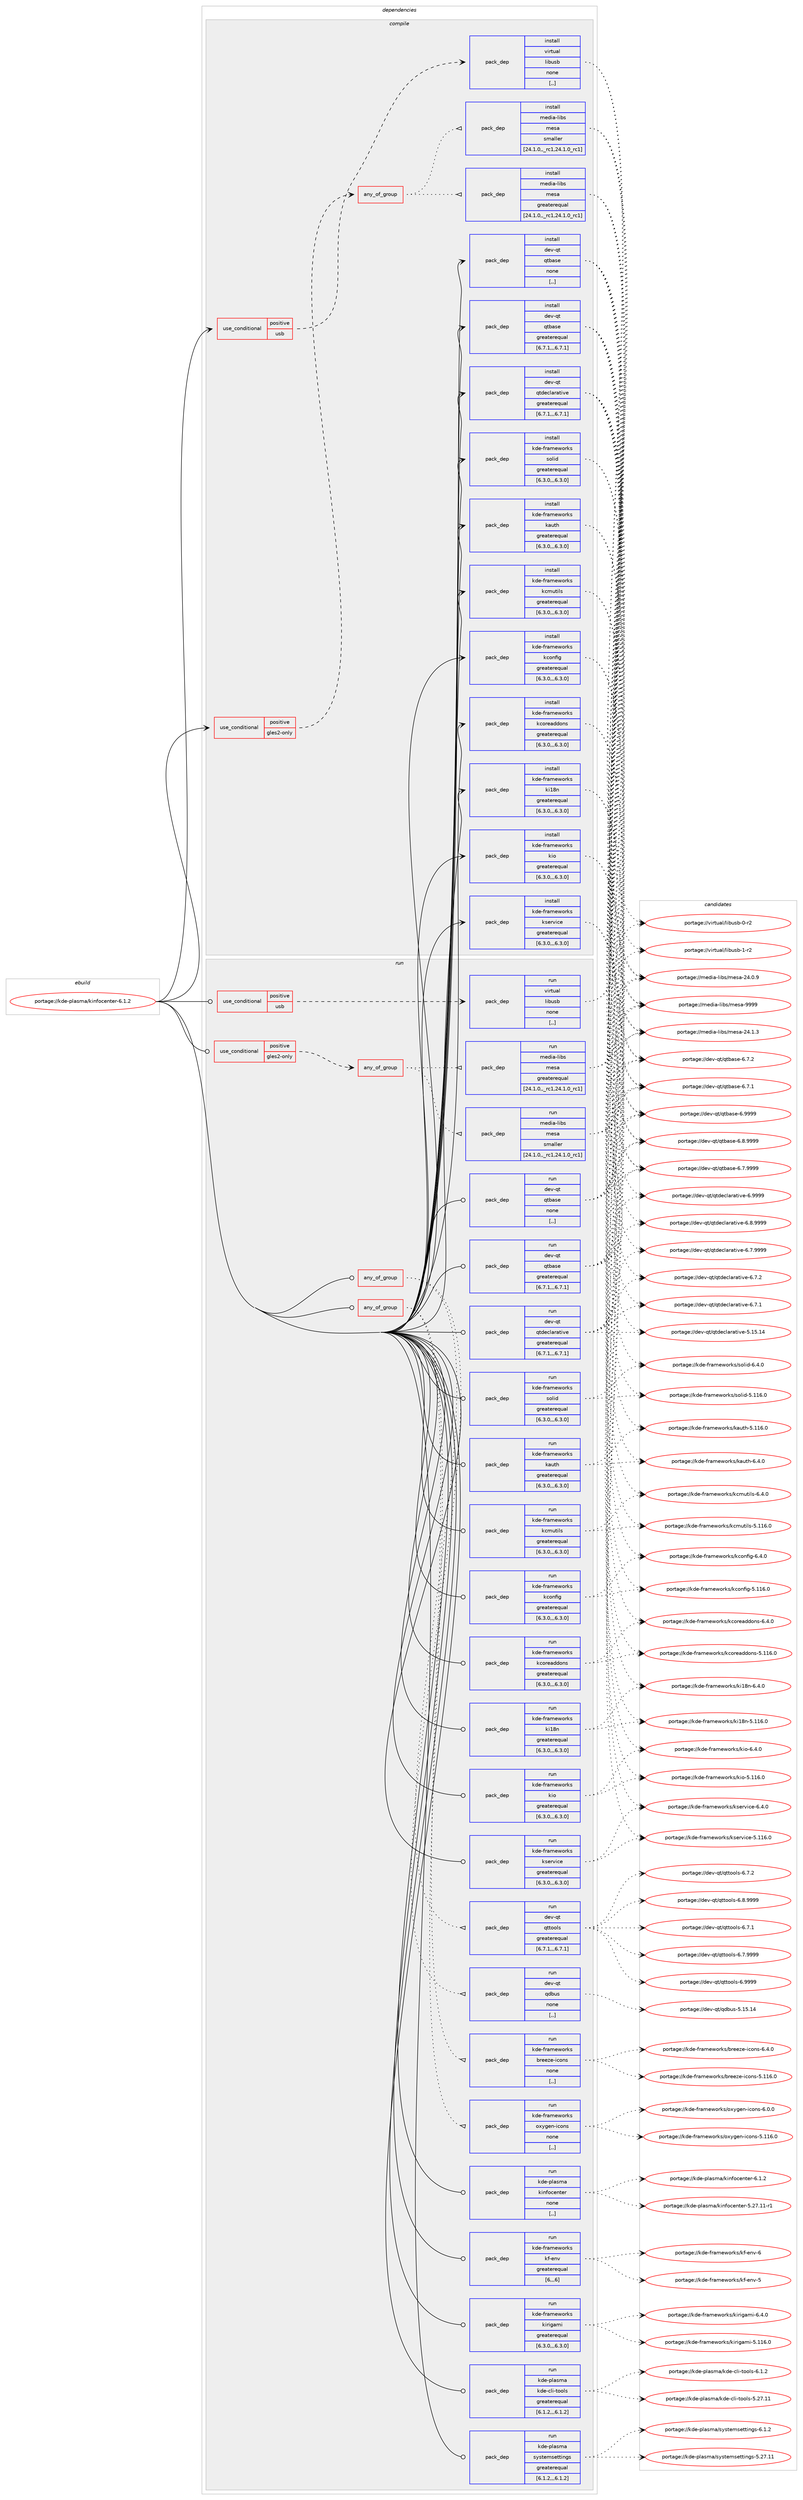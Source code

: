 digraph prolog {

# *************
# Graph options
# *************

newrank=true;
concentrate=true;
compound=true;
graph [rankdir=LR,fontname=Helvetica,fontsize=10,ranksep=1.5];#, ranksep=2.5, nodesep=0.2];
edge  [arrowhead=vee];
node  [fontname=Helvetica,fontsize=10];

# **********
# The ebuild
# **********

subgraph cluster_leftcol {
color=gray;
rank=same;
label=<<i>ebuild</i>>;
id [label="portage://kde-plasma/kinfocenter-6.1.2", color=red, width=4, href="../kde-plasma/kinfocenter-6.1.2.svg"];
}

# ****************
# The dependencies
# ****************

subgraph cluster_midcol {
color=gray;
label=<<i>dependencies</i>>;
subgraph cluster_compile {
fillcolor="#eeeeee";
style=filled;
label=<<i>compile</i>>;
subgraph cond68191 {
dependency268182 [label=<<TABLE BORDER="0" CELLBORDER="1" CELLSPACING="0" CELLPADDING="4"><TR><TD ROWSPAN="3" CELLPADDING="10">use_conditional</TD></TR><TR><TD>positive</TD></TR><TR><TD>gles2-only</TD></TR></TABLE>>, shape=none, color=red];
subgraph any1961 {
dependency268183 [label=<<TABLE BORDER="0" CELLBORDER="1" CELLSPACING="0" CELLPADDING="4"><TR><TD CELLPADDING="10">any_of_group</TD></TR></TABLE>>, shape=none, color=red];subgraph pack197870 {
dependency268184 [label=<<TABLE BORDER="0" CELLBORDER="1" CELLSPACING="0" CELLPADDING="4" WIDTH="220"><TR><TD ROWSPAN="6" CELLPADDING="30">pack_dep</TD></TR><TR><TD WIDTH="110">install</TD></TR><TR><TD>media-libs</TD></TR><TR><TD>mesa</TD></TR><TR><TD>greaterequal</TD></TR><TR><TD>[24.1.0,,_rc1,24.1.0_rc1]</TD></TR></TABLE>>, shape=none, color=blue];
}
dependency268183:e -> dependency268184:w [weight=20,style="dotted",arrowhead="oinv"];
subgraph pack197871 {
dependency268185 [label=<<TABLE BORDER="0" CELLBORDER="1" CELLSPACING="0" CELLPADDING="4" WIDTH="220"><TR><TD ROWSPAN="6" CELLPADDING="30">pack_dep</TD></TR><TR><TD WIDTH="110">install</TD></TR><TR><TD>media-libs</TD></TR><TR><TD>mesa</TD></TR><TR><TD>smaller</TD></TR><TR><TD>[24.1.0,,_rc1,24.1.0_rc1]</TD></TR></TABLE>>, shape=none, color=blue];
}
dependency268183:e -> dependency268185:w [weight=20,style="dotted",arrowhead="oinv"];
}
dependency268182:e -> dependency268183:w [weight=20,style="dashed",arrowhead="vee"];
}
id:e -> dependency268182:w [weight=20,style="solid",arrowhead="vee"];
subgraph cond68192 {
dependency268186 [label=<<TABLE BORDER="0" CELLBORDER="1" CELLSPACING="0" CELLPADDING="4"><TR><TD ROWSPAN="3" CELLPADDING="10">use_conditional</TD></TR><TR><TD>positive</TD></TR><TR><TD>usb</TD></TR></TABLE>>, shape=none, color=red];
subgraph pack197872 {
dependency268187 [label=<<TABLE BORDER="0" CELLBORDER="1" CELLSPACING="0" CELLPADDING="4" WIDTH="220"><TR><TD ROWSPAN="6" CELLPADDING="30">pack_dep</TD></TR><TR><TD WIDTH="110">install</TD></TR><TR><TD>virtual</TD></TR><TR><TD>libusb</TD></TR><TR><TD>none</TD></TR><TR><TD>[,,]</TD></TR></TABLE>>, shape=none, color=blue];
}
dependency268186:e -> dependency268187:w [weight=20,style="dashed",arrowhead="vee"];
}
id:e -> dependency268186:w [weight=20,style="solid",arrowhead="vee"];
subgraph pack197873 {
dependency268188 [label=<<TABLE BORDER="0" CELLBORDER="1" CELLSPACING="0" CELLPADDING="4" WIDTH="220"><TR><TD ROWSPAN="6" CELLPADDING="30">pack_dep</TD></TR><TR><TD WIDTH="110">install</TD></TR><TR><TD>dev-qt</TD></TR><TR><TD>qtbase</TD></TR><TR><TD>greaterequal</TD></TR><TR><TD>[6.7.1,,,6.7.1]</TD></TR></TABLE>>, shape=none, color=blue];
}
id:e -> dependency268188:w [weight=20,style="solid",arrowhead="vee"];
subgraph pack197874 {
dependency268189 [label=<<TABLE BORDER="0" CELLBORDER="1" CELLSPACING="0" CELLPADDING="4" WIDTH="220"><TR><TD ROWSPAN="6" CELLPADDING="30">pack_dep</TD></TR><TR><TD WIDTH="110">install</TD></TR><TR><TD>dev-qt</TD></TR><TR><TD>qtbase</TD></TR><TR><TD>none</TD></TR><TR><TD>[,,]</TD></TR></TABLE>>, shape=none, color=blue];
}
id:e -> dependency268189:w [weight=20,style="solid",arrowhead="vee"];
subgraph pack197875 {
dependency268190 [label=<<TABLE BORDER="0" CELLBORDER="1" CELLSPACING="0" CELLPADDING="4" WIDTH="220"><TR><TD ROWSPAN="6" CELLPADDING="30">pack_dep</TD></TR><TR><TD WIDTH="110">install</TD></TR><TR><TD>dev-qt</TD></TR><TR><TD>qtdeclarative</TD></TR><TR><TD>greaterequal</TD></TR><TR><TD>[6.7.1,,,6.7.1]</TD></TR></TABLE>>, shape=none, color=blue];
}
id:e -> dependency268190:w [weight=20,style="solid",arrowhead="vee"];
subgraph pack197876 {
dependency268191 [label=<<TABLE BORDER="0" CELLBORDER="1" CELLSPACING="0" CELLPADDING="4" WIDTH="220"><TR><TD ROWSPAN="6" CELLPADDING="30">pack_dep</TD></TR><TR><TD WIDTH="110">install</TD></TR><TR><TD>kde-frameworks</TD></TR><TR><TD>kauth</TD></TR><TR><TD>greaterequal</TD></TR><TR><TD>[6.3.0,,,6.3.0]</TD></TR></TABLE>>, shape=none, color=blue];
}
id:e -> dependency268191:w [weight=20,style="solid",arrowhead="vee"];
subgraph pack197877 {
dependency268192 [label=<<TABLE BORDER="0" CELLBORDER="1" CELLSPACING="0" CELLPADDING="4" WIDTH="220"><TR><TD ROWSPAN="6" CELLPADDING="30">pack_dep</TD></TR><TR><TD WIDTH="110">install</TD></TR><TR><TD>kde-frameworks</TD></TR><TR><TD>kcmutils</TD></TR><TR><TD>greaterequal</TD></TR><TR><TD>[6.3.0,,,6.3.0]</TD></TR></TABLE>>, shape=none, color=blue];
}
id:e -> dependency268192:w [weight=20,style="solid",arrowhead="vee"];
subgraph pack197878 {
dependency268193 [label=<<TABLE BORDER="0" CELLBORDER="1" CELLSPACING="0" CELLPADDING="4" WIDTH="220"><TR><TD ROWSPAN="6" CELLPADDING="30">pack_dep</TD></TR><TR><TD WIDTH="110">install</TD></TR><TR><TD>kde-frameworks</TD></TR><TR><TD>kconfig</TD></TR><TR><TD>greaterequal</TD></TR><TR><TD>[6.3.0,,,6.3.0]</TD></TR></TABLE>>, shape=none, color=blue];
}
id:e -> dependency268193:w [weight=20,style="solid",arrowhead="vee"];
subgraph pack197879 {
dependency268194 [label=<<TABLE BORDER="0" CELLBORDER="1" CELLSPACING="0" CELLPADDING="4" WIDTH="220"><TR><TD ROWSPAN="6" CELLPADDING="30">pack_dep</TD></TR><TR><TD WIDTH="110">install</TD></TR><TR><TD>kde-frameworks</TD></TR><TR><TD>kcoreaddons</TD></TR><TR><TD>greaterequal</TD></TR><TR><TD>[6.3.0,,,6.3.0]</TD></TR></TABLE>>, shape=none, color=blue];
}
id:e -> dependency268194:w [weight=20,style="solid",arrowhead="vee"];
subgraph pack197880 {
dependency268195 [label=<<TABLE BORDER="0" CELLBORDER="1" CELLSPACING="0" CELLPADDING="4" WIDTH="220"><TR><TD ROWSPAN="6" CELLPADDING="30">pack_dep</TD></TR><TR><TD WIDTH="110">install</TD></TR><TR><TD>kde-frameworks</TD></TR><TR><TD>ki18n</TD></TR><TR><TD>greaterequal</TD></TR><TR><TD>[6.3.0,,,6.3.0]</TD></TR></TABLE>>, shape=none, color=blue];
}
id:e -> dependency268195:w [weight=20,style="solid",arrowhead="vee"];
subgraph pack197881 {
dependency268196 [label=<<TABLE BORDER="0" CELLBORDER="1" CELLSPACING="0" CELLPADDING="4" WIDTH="220"><TR><TD ROWSPAN="6" CELLPADDING="30">pack_dep</TD></TR><TR><TD WIDTH="110">install</TD></TR><TR><TD>kde-frameworks</TD></TR><TR><TD>kio</TD></TR><TR><TD>greaterequal</TD></TR><TR><TD>[6.3.0,,,6.3.0]</TD></TR></TABLE>>, shape=none, color=blue];
}
id:e -> dependency268196:w [weight=20,style="solid",arrowhead="vee"];
subgraph pack197882 {
dependency268197 [label=<<TABLE BORDER="0" CELLBORDER="1" CELLSPACING="0" CELLPADDING="4" WIDTH="220"><TR><TD ROWSPAN="6" CELLPADDING="30">pack_dep</TD></TR><TR><TD WIDTH="110">install</TD></TR><TR><TD>kde-frameworks</TD></TR><TR><TD>kservice</TD></TR><TR><TD>greaterequal</TD></TR><TR><TD>[6.3.0,,,6.3.0]</TD></TR></TABLE>>, shape=none, color=blue];
}
id:e -> dependency268197:w [weight=20,style="solid",arrowhead="vee"];
subgraph pack197883 {
dependency268198 [label=<<TABLE BORDER="0" CELLBORDER="1" CELLSPACING="0" CELLPADDING="4" WIDTH="220"><TR><TD ROWSPAN="6" CELLPADDING="30">pack_dep</TD></TR><TR><TD WIDTH="110">install</TD></TR><TR><TD>kde-frameworks</TD></TR><TR><TD>solid</TD></TR><TR><TD>greaterequal</TD></TR><TR><TD>[6.3.0,,,6.3.0]</TD></TR></TABLE>>, shape=none, color=blue];
}
id:e -> dependency268198:w [weight=20,style="solid",arrowhead="vee"];
}
subgraph cluster_compileandrun {
fillcolor="#eeeeee";
style=filled;
label=<<i>compile and run</i>>;
}
subgraph cluster_run {
fillcolor="#eeeeee";
style=filled;
label=<<i>run</i>>;
subgraph any1962 {
dependency268199 [label=<<TABLE BORDER="0" CELLBORDER="1" CELLSPACING="0" CELLPADDING="4"><TR><TD CELLPADDING="10">any_of_group</TD></TR></TABLE>>, shape=none, color=red];subgraph pack197884 {
dependency268200 [label=<<TABLE BORDER="0" CELLBORDER="1" CELLSPACING="0" CELLPADDING="4" WIDTH="220"><TR><TD ROWSPAN="6" CELLPADDING="30">pack_dep</TD></TR><TR><TD WIDTH="110">run</TD></TR><TR><TD>dev-qt</TD></TR><TR><TD>qttools</TD></TR><TR><TD>greaterequal</TD></TR><TR><TD>[6.7.1,,,6.7.1]</TD></TR></TABLE>>, shape=none, color=blue];
}
dependency268199:e -> dependency268200:w [weight=20,style="dotted",arrowhead="oinv"];
subgraph pack197885 {
dependency268201 [label=<<TABLE BORDER="0" CELLBORDER="1" CELLSPACING="0" CELLPADDING="4" WIDTH="220"><TR><TD ROWSPAN="6" CELLPADDING="30">pack_dep</TD></TR><TR><TD WIDTH="110">run</TD></TR><TR><TD>dev-qt</TD></TR><TR><TD>qdbus</TD></TR><TR><TD>none</TD></TR><TR><TD>[,,]</TD></TR></TABLE>>, shape=none, color=blue];
}
dependency268199:e -> dependency268201:w [weight=20,style="dotted",arrowhead="oinv"];
}
id:e -> dependency268199:w [weight=20,style="solid",arrowhead="odot"];
subgraph any1963 {
dependency268202 [label=<<TABLE BORDER="0" CELLBORDER="1" CELLSPACING="0" CELLPADDING="4"><TR><TD CELLPADDING="10">any_of_group</TD></TR></TABLE>>, shape=none, color=red];subgraph pack197886 {
dependency268203 [label=<<TABLE BORDER="0" CELLBORDER="1" CELLSPACING="0" CELLPADDING="4" WIDTH="220"><TR><TD ROWSPAN="6" CELLPADDING="30">pack_dep</TD></TR><TR><TD WIDTH="110">run</TD></TR><TR><TD>kde-frameworks</TD></TR><TR><TD>breeze-icons</TD></TR><TR><TD>none</TD></TR><TR><TD>[,,]</TD></TR></TABLE>>, shape=none, color=blue];
}
dependency268202:e -> dependency268203:w [weight=20,style="dotted",arrowhead="oinv"];
subgraph pack197887 {
dependency268204 [label=<<TABLE BORDER="0" CELLBORDER="1" CELLSPACING="0" CELLPADDING="4" WIDTH="220"><TR><TD ROWSPAN="6" CELLPADDING="30">pack_dep</TD></TR><TR><TD WIDTH="110">run</TD></TR><TR><TD>kde-frameworks</TD></TR><TR><TD>oxygen-icons</TD></TR><TR><TD>none</TD></TR><TR><TD>[,,]</TD></TR></TABLE>>, shape=none, color=blue];
}
dependency268202:e -> dependency268204:w [weight=20,style="dotted",arrowhead="oinv"];
}
id:e -> dependency268202:w [weight=20,style="solid",arrowhead="odot"];
subgraph cond68193 {
dependency268205 [label=<<TABLE BORDER="0" CELLBORDER="1" CELLSPACING="0" CELLPADDING="4"><TR><TD ROWSPAN="3" CELLPADDING="10">use_conditional</TD></TR><TR><TD>positive</TD></TR><TR><TD>gles2-only</TD></TR></TABLE>>, shape=none, color=red];
subgraph any1964 {
dependency268206 [label=<<TABLE BORDER="0" CELLBORDER="1" CELLSPACING="0" CELLPADDING="4"><TR><TD CELLPADDING="10">any_of_group</TD></TR></TABLE>>, shape=none, color=red];subgraph pack197888 {
dependency268207 [label=<<TABLE BORDER="0" CELLBORDER="1" CELLSPACING="0" CELLPADDING="4" WIDTH="220"><TR><TD ROWSPAN="6" CELLPADDING="30">pack_dep</TD></TR><TR><TD WIDTH="110">run</TD></TR><TR><TD>media-libs</TD></TR><TR><TD>mesa</TD></TR><TR><TD>greaterequal</TD></TR><TR><TD>[24.1.0,,_rc1,24.1.0_rc1]</TD></TR></TABLE>>, shape=none, color=blue];
}
dependency268206:e -> dependency268207:w [weight=20,style="dotted",arrowhead="oinv"];
subgraph pack197889 {
dependency268208 [label=<<TABLE BORDER="0" CELLBORDER="1" CELLSPACING="0" CELLPADDING="4" WIDTH="220"><TR><TD ROWSPAN="6" CELLPADDING="30">pack_dep</TD></TR><TR><TD WIDTH="110">run</TD></TR><TR><TD>media-libs</TD></TR><TR><TD>mesa</TD></TR><TR><TD>smaller</TD></TR><TR><TD>[24.1.0,,_rc1,24.1.0_rc1]</TD></TR></TABLE>>, shape=none, color=blue];
}
dependency268206:e -> dependency268208:w [weight=20,style="dotted",arrowhead="oinv"];
}
dependency268205:e -> dependency268206:w [weight=20,style="dashed",arrowhead="vee"];
}
id:e -> dependency268205:w [weight=20,style="solid",arrowhead="odot"];
subgraph cond68194 {
dependency268209 [label=<<TABLE BORDER="0" CELLBORDER="1" CELLSPACING="0" CELLPADDING="4"><TR><TD ROWSPAN="3" CELLPADDING="10">use_conditional</TD></TR><TR><TD>positive</TD></TR><TR><TD>usb</TD></TR></TABLE>>, shape=none, color=red];
subgraph pack197890 {
dependency268210 [label=<<TABLE BORDER="0" CELLBORDER="1" CELLSPACING="0" CELLPADDING="4" WIDTH="220"><TR><TD ROWSPAN="6" CELLPADDING="30">pack_dep</TD></TR><TR><TD WIDTH="110">run</TD></TR><TR><TD>virtual</TD></TR><TR><TD>libusb</TD></TR><TR><TD>none</TD></TR><TR><TD>[,,]</TD></TR></TABLE>>, shape=none, color=blue];
}
dependency268209:e -> dependency268210:w [weight=20,style="dashed",arrowhead="vee"];
}
id:e -> dependency268209:w [weight=20,style="solid",arrowhead="odot"];
subgraph pack197891 {
dependency268211 [label=<<TABLE BORDER="0" CELLBORDER="1" CELLSPACING="0" CELLPADDING="4" WIDTH="220"><TR><TD ROWSPAN="6" CELLPADDING="30">pack_dep</TD></TR><TR><TD WIDTH="110">run</TD></TR><TR><TD>dev-qt</TD></TR><TR><TD>qtbase</TD></TR><TR><TD>greaterequal</TD></TR><TR><TD>[6.7.1,,,6.7.1]</TD></TR></TABLE>>, shape=none, color=blue];
}
id:e -> dependency268211:w [weight=20,style="solid",arrowhead="odot"];
subgraph pack197892 {
dependency268212 [label=<<TABLE BORDER="0" CELLBORDER="1" CELLSPACING="0" CELLPADDING="4" WIDTH="220"><TR><TD ROWSPAN="6" CELLPADDING="30">pack_dep</TD></TR><TR><TD WIDTH="110">run</TD></TR><TR><TD>dev-qt</TD></TR><TR><TD>qtbase</TD></TR><TR><TD>none</TD></TR><TR><TD>[,,]</TD></TR></TABLE>>, shape=none, color=blue];
}
id:e -> dependency268212:w [weight=20,style="solid",arrowhead="odot"];
subgraph pack197893 {
dependency268213 [label=<<TABLE BORDER="0" CELLBORDER="1" CELLSPACING="0" CELLPADDING="4" WIDTH="220"><TR><TD ROWSPAN="6" CELLPADDING="30">pack_dep</TD></TR><TR><TD WIDTH="110">run</TD></TR><TR><TD>dev-qt</TD></TR><TR><TD>qtdeclarative</TD></TR><TR><TD>greaterequal</TD></TR><TR><TD>[6.7.1,,,6.7.1]</TD></TR></TABLE>>, shape=none, color=blue];
}
id:e -> dependency268213:w [weight=20,style="solid",arrowhead="odot"];
subgraph pack197894 {
dependency268214 [label=<<TABLE BORDER="0" CELLBORDER="1" CELLSPACING="0" CELLPADDING="4" WIDTH="220"><TR><TD ROWSPAN="6" CELLPADDING="30">pack_dep</TD></TR><TR><TD WIDTH="110">run</TD></TR><TR><TD>kde-frameworks</TD></TR><TR><TD>kauth</TD></TR><TR><TD>greaterequal</TD></TR><TR><TD>[6.3.0,,,6.3.0]</TD></TR></TABLE>>, shape=none, color=blue];
}
id:e -> dependency268214:w [weight=20,style="solid",arrowhead="odot"];
subgraph pack197895 {
dependency268215 [label=<<TABLE BORDER="0" CELLBORDER="1" CELLSPACING="0" CELLPADDING="4" WIDTH="220"><TR><TD ROWSPAN="6" CELLPADDING="30">pack_dep</TD></TR><TR><TD WIDTH="110">run</TD></TR><TR><TD>kde-frameworks</TD></TR><TR><TD>kcmutils</TD></TR><TR><TD>greaterequal</TD></TR><TR><TD>[6.3.0,,,6.3.0]</TD></TR></TABLE>>, shape=none, color=blue];
}
id:e -> dependency268215:w [weight=20,style="solid",arrowhead="odot"];
subgraph pack197896 {
dependency268216 [label=<<TABLE BORDER="0" CELLBORDER="1" CELLSPACING="0" CELLPADDING="4" WIDTH="220"><TR><TD ROWSPAN="6" CELLPADDING="30">pack_dep</TD></TR><TR><TD WIDTH="110">run</TD></TR><TR><TD>kde-frameworks</TD></TR><TR><TD>kconfig</TD></TR><TR><TD>greaterequal</TD></TR><TR><TD>[6.3.0,,,6.3.0]</TD></TR></TABLE>>, shape=none, color=blue];
}
id:e -> dependency268216:w [weight=20,style="solid",arrowhead="odot"];
subgraph pack197897 {
dependency268217 [label=<<TABLE BORDER="0" CELLBORDER="1" CELLSPACING="0" CELLPADDING="4" WIDTH="220"><TR><TD ROWSPAN="6" CELLPADDING="30">pack_dep</TD></TR><TR><TD WIDTH="110">run</TD></TR><TR><TD>kde-frameworks</TD></TR><TR><TD>kcoreaddons</TD></TR><TR><TD>greaterequal</TD></TR><TR><TD>[6.3.0,,,6.3.0]</TD></TR></TABLE>>, shape=none, color=blue];
}
id:e -> dependency268217:w [weight=20,style="solid",arrowhead="odot"];
subgraph pack197898 {
dependency268218 [label=<<TABLE BORDER="0" CELLBORDER="1" CELLSPACING="0" CELLPADDING="4" WIDTH="220"><TR><TD ROWSPAN="6" CELLPADDING="30">pack_dep</TD></TR><TR><TD WIDTH="110">run</TD></TR><TR><TD>kde-frameworks</TD></TR><TR><TD>kf-env</TD></TR><TR><TD>greaterequal</TD></TR><TR><TD>[6,,,6]</TD></TR></TABLE>>, shape=none, color=blue];
}
id:e -> dependency268218:w [weight=20,style="solid",arrowhead="odot"];
subgraph pack197899 {
dependency268219 [label=<<TABLE BORDER="0" CELLBORDER="1" CELLSPACING="0" CELLPADDING="4" WIDTH="220"><TR><TD ROWSPAN="6" CELLPADDING="30">pack_dep</TD></TR><TR><TD WIDTH="110">run</TD></TR><TR><TD>kde-frameworks</TD></TR><TR><TD>ki18n</TD></TR><TR><TD>greaterequal</TD></TR><TR><TD>[6.3.0,,,6.3.0]</TD></TR></TABLE>>, shape=none, color=blue];
}
id:e -> dependency268219:w [weight=20,style="solid",arrowhead="odot"];
subgraph pack197900 {
dependency268220 [label=<<TABLE BORDER="0" CELLBORDER="1" CELLSPACING="0" CELLPADDING="4" WIDTH="220"><TR><TD ROWSPAN="6" CELLPADDING="30">pack_dep</TD></TR><TR><TD WIDTH="110">run</TD></TR><TR><TD>kde-frameworks</TD></TR><TR><TD>kio</TD></TR><TR><TD>greaterequal</TD></TR><TR><TD>[6.3.0,,,6.3.0]</TD></TR></TABLE>>, shape=none, color=blue];
}
id:e -> dependency268220:w [weight=20,style="solid",arrowhead="odot"];
subgraph pack197901 {
dependency268221 [label=<<TABLE BORDER="0" CELLBORDER="1" CELLSPACING="0" CELLPADDING="4" WIDTH="220"><TR><TD ROWSPAN="6" CELLPADDING="30">pack_dep</TD></TR><TR><TD WIDTH="110">run</TD></TR><TR><TD>kde-frameworks</TD></TR><TR><TD>kirigami</TD></TR><TR><TD>greaterequal</TD></TR><TR><TD>[6.3.0,,,6.3.0]</TD></TR></TABLE>>, shape=none, color=blue];
}
id:e -> dependency268221:w [weight=20,style="solid",arrowhead="odot"];
subgraph pack197902 {
dependency268222 [label=<<TABLE BORDER="0" CELLBORDER="1" CELLSPACING="0" CELLPADDING="4" WIDTH="220"><TR><TD ROWSPAN="6" CELLPADDING="30">pack_dep</TD></TR><TR><TD WIDTH="110">run</TD></TR><TR><TD>kde-frameworks</TD></TR><TR><TD>kservice</TD></TR><TR><TD>greaterequal</TD></TR><TR><TD>[6.3.0,,,6.3.0]</TD></TR></TABLE>>, shape=none, color=blue];
}
id:e -> dependency268222:w [weight=20,style="solid",arrowhead="odot"];
subgraph pack197903 {
dependency268223 [label=<<TABLE BORDER="0" CELLBORDER="1" CELLSPACING="0" CELLPADDING="4" WIDTH="220"><TR><TD ROWSPAN="6" CELLPADDING="30">pack_dep</TD></TR><TR><TD WIDTH="110">run</TD></TR><TR><TD>kde-frameworks</TD></TR><TR><TD>solid</TD></TR><TR><TD>greaterequal</TD></TR><TR><TD>[6.3.0,,,6.3.0]</TD></TR></TABLE>>, shape=none, color=blue];
}
id:e -> dependency268223:w [weight=20,style="solid",arrowhead="odot"];
subgraph pack197904 {
dependency268224 [label=<<TABLE BORDER="0" CELLBORDER="1" CELLSPACING="0" CELLPADDING="4" WIDTH="220"><TR><TD ROWSPAN="6" CELLPADDING="30">pack_dep</TD></TR><TR><TD WIDTH="110">run</TD></TR><TR><TD>kde-plasma</TD></TR><TR><TD>kde-cli-tools</TD></TR><TR><TD>greaterequal</TD></TR><TR><TD>[6.1.2,,,6.1.2]</TD></TR></TABLE>>, shape=none, color=blue];
}
id:e -> dependency268224:w [weight=20,style="solid",arrowhead="odot"];
subgraph pack197905 {
dependency268225 [label=<<TABLE BORDER="0" CELLBORDER="1" CELLSPACING="0" CELLPADDING="4" WIDTH="220"><TR><TD ROWSPAN="6" CELLPADDING="30">pack_dep</TD></TR><TR><TD WIDTH="110">run</TD></TR><TR><TD>kde-plasma</TD></TR><TR><TD>systemsettings</TD></TR><TR><TD>greaterequal</TD></TR><TR><TD>[6.1.2,,,6.1.2]</TD></TR></TABLE>>, shape=none, color=blue];
}
id:e -> dependency268225:w [weight=20,style="solid",arrowhead="odot"];
subgraph pack197906 {
dependency268226 [label=<<TABLE BORDER="0" CELLBORDER="1" CELLSPACING="0" CELLPADDING="4" WIDTH="220"><TR><TD ROWSPAN="6" CELLPADDING="30">pack_dep</TD></TR><TR><TD WIDTH="110">run</TD></TR><TR><TD>kde-plasma</TD></TR><TR><TD>kinfocenter</TD></TR><TR><TD>none</TD></TR><TR><TD>[,,]</TD></TR></TABLE>>, shape=none, color=blue];
}
id:e -> dependency268226:w [weight=20,style="solid",arrowhead="odot"];
}
}

# **************
# The candidates
# **************

subgraph cluster_choices {
rank=same;
color=gray;
label=<<i>candidates</i>>;

subgraph choice197870 {
color=black;
nodesep=1;
choice10910110010597451081059811547109101115974557575757 [label="portage://media-libs/mesa-9999", color=red, width=4,href="../media-libs/mesa-9999.svg"];
choice109101100105974510810598115471091011159745505246494651 [label="portage://media-libs/mesa-24.1.3", color=red, width=4,href="../media-libs/mesa-24.1.3.svg"];
choice109101100105974510810598115471091011159745505246484657 [label="portage://media-libs/mesa-24.0.9", color=red, width=4,href="../media-libs/mesa-24.0.9.svg"];
dependency268184:e -> choice10910110010597451081059811547109101115974557575757:w [style=dotted,weight="100"];
dependency268184:e -> choice109101100105974510810598115471091011159745505246494651:w [style=dotted,weight="100"];
dependency268184:e -> choice109101100105974510810598115471091011159745505246484657:w [style=dotted,weight="100"];
}
subgraph choice197871 {
color=black;
nodesep=1;
choice10910110010597451081059811547109101115974557575757 [label="portage://media-libs/mesa-9999", color=red, width=4,href="../media-libs/mesa-9999.svg"];
choice109101100105974510810598115471091011159745505246494651 [label="portage://media-libs/mesa-24.1.3", color=red, width=4,href="../media-libs/mesa-24.1.3.svg"];
choice109101100105974510810598115471091011159745505246484657 [label="portage://media-libs/mesa-24.0.9", color=red, width=4,href="../media-libs/mesa-24.0.9.svg"];
dependency268185:e -> choice10910110010597451081059811547109101115974557575757:w [style=dotted,weight="100"];
dependency268185:e -> choice109101100105974510810598115471091011159745505246494651:w [style=dotted,weight="100"];
dependency268185:e -> choice109101100105974510810598115471091011159745505246484657:w [style=dotted,weight="100"];
}
subgraph choice197872 {
color=black;
nodesep=1;
choice1181051141161179710847108105981171159845494511450 [label="portage://virtual/libusb-1-r2", color=red, width=4,href="../virtual/libusb-1-r2.svg"];
choice1181051141161179710847108105981171159845484511450 [label="portage://virtual/libusb-0-r2", color=red, width=4,href="../virtual/libusb-0-r2.svg"];
dependency268187:e -> choice1181051141161179710847108105981171159845494511450:w [style=dotted,weight="100"];
dependency268187:e -> choice1181051141161179710847108105981171159845484511450:w [style=dotted,weight="100"];
}
subgraph choice197873 {
color=black;
nodesep=1;
choice1001011184511311647113116989711510145544657575757 [label="portage://dev-qt/qtbase-6.9999", color=red, width=4,href="../dev-qt/qtbase-6.9999.svg"];
choice10010111845113116471131169897115101455446564657575757 [label="portage://dev-qt/qtbase-6.8.9999", color=red, width=4,href="../dev-qt/qtbase-6.8.9999.svg"];
choice10010111845113116471131169897115101455446554657575757 [label="portage://dev-qt/qtbase-6.7.9999", color=red, width=4,href="../dev-qt/qtbase-6.7.9999.svg"];
choice10010111845113116471131169897115101455446554650 [label="portage://dev-qt/qtbase-6.7.2", color=red, width=4,href="../dev-qt/qtbase-6.7.2.svg"];
choice10010111845113116471131169897115101455446554649 [label="portage://dev-qt/qtbase-6.7.1", color=red, width=4,href="../dev-qt/qtbase-6.7.1.svg"];
dependency268188:e -> choice1001011184511311647113116989711510145544657575757:w [style=dotted,weight="100"];
dependency268188:e -> choice10010111845113116471131169897115101455446564657575757:w [style=dotted,weight="100"];
dependency268188:e -> choice10010111845113116471131169897115101455446554657575757:w [style=dotted,weight="100"];
dependency268188:e -> choice10010111845113116471131169897115101455446554650:w [style=dotted,weight="100"];
dependency268188:e -> choice10010111845113116471131169897115101455446554649:w [style=dotted,weight="100"];
}
subgraph choice197874 {
color=black;
nodesep=1;
choice1001011184511311647113116989711510145544657575757 [label="portage://dev-qt/qtbase-6.9999", color=red, width=4,href="../dev-qt/qtbase-6.9999.svg"];
choice10010111845113116471131169897115101455446564657575757 [label="portage://dev-qt/qtbase-6.8.9999", color=red, width=4,href="../dev-qt/qtbase-6.8.9999.svg"];
choice10010111845113116471131169897115101455446554657575757 [label="portage://dev-qt/qtbase-6.7.9999", color=red, width=4,href="../dev-qt/qtbase-6.7.9999.svg"];
choice10010111845113116471131169897115101455446554650 [label="portage://dev-qt/qtbase-6.7.2", color=red, width=4,href="../dev-qt/qtbase-6.7.2.svg"];
choice10010111845113116471131169897115101455446554649 [label="portage://dev-qt/qtbase-6.7.1", color=red, width=4,href="../dev-qt/qtbase-6.7.1.svg"];
dependency268189:e -> choice1001011184511311647113116989711510145544657575757:w [style=dotted,weight="100"];
dependency268189:e -> choice10010111845113116471131169897115101455446564657575757:w [style=dotted,weight="100"];
dependency268189:e -> choice10010111845113116471131169897115101455446554657575757:w [style=dotted,weight="100"];
dependency268189:e -> choice10010111845113116471131169897115101455446554650:w [style=dotted,weight="100"];
dependency268189:e -> choice10010111845113116471131169897115101455446554649:w [style=dotted,weight="100"];
}
subgraph choice197875 {
color=black;
nodesep=1;
choice100101118451131164711311610010199108971149711610511810145544657575757 [label="portage://dev-qt/qtdeclarative-6.9999", color=red, width=4,href="../dev-qt/qtdeclarative-6.9999.svg"];
choice1001011184511311647113116100101991089711497116105118101455446564657575757 [label="portage://dev-qt/qtdeclarative-6.8.9999", color=red, width=4,href="../dev-qt/qtdeclarative-6.8.9999.svg"];
choice1001011184511311647113116100101991089711497116105118101455446554657575757 [label="portage://dev-qt/qtdeclarative-6.7.9999", color=red, width=4,href="../dev-qt/qtdeclarative-6.7.9999.svg"];
choice1001011184511311647113116100101991089711497116105118101455446554650 [label="portage://dev-qt/qtdeclarative-6.7.2", color=red, width=4,href="../dev-qt/qtdeclarative-6.7.2.svg"];
choice1001011184511311647113116100101991089711497116105118101455446554649 [label="portage://dev-qt/qtdeclarative-6.7.1", color=red, width=4,href="../dev-qt/qtdeclarative-6.7.1.svg"];
choice10010111845113116471131161001019910897114971161051181014553464953464952 [label="portage://dev-qt/qtdeclarative-5.15.14", color=red, width=4,href="../dev-qt/qtdeclarative-5.15.14.svg"];
dependency268190:e -> choice100101118451131164711311610010199108971149711610511810145544657575757:w [style=dotted,weight="100"];
dependency268190:e -> choice1001011184511311647113116100101991089711497116105118101455446564657575757:w [style=dotted,weight="100"];
dependency268190:e -> choice1001011184511311647113116100101991089711497116105118101455446554657575757:w [style=dotted,weight="100"];
dependency268190:e -> choice1001011184511311647113116100101991089711497116105118101455446554650:w [style=dotted,weight="100"];
dependency268190:e -> choice1001011184511311647113116100101991089711497116105118101455446554649:w [style=dotted,weight="100"];
dependency268190:e -> choice10010111845113116471131161001019910897114971161051181014553464953464952:w [style=dotted,weight="100"];
}
subgraph choice197876 {
color=black;
nodesep=1;
choice10710010145102114971091011191111141071154710797117116104455446524648 [label="portage://kde-frameworks/kauth-6.4.0", color=red, width=4,href="../kde-frameworks/kauth-6.4.0.svg"];
choice107100101451021149710910111911111410711547107971171161044553464949544648 [label="portage://kde-frameworks/kauth-5.116.0", color=red, width=4,href="../kde-frameworks/kauth-5.116.0.svg"];
dependency268191:e -> choice10710010145102114971091011191111141071154710797117116104455446524648:w [style=dotted,weight="100"];
dependency268191:e -> choice107100101451021149710910111911111410711547107971171161044553464949544648:w [style=dotted,weight="100"];
}
subgraph choice197877 {
color=black;
nodesep=1;
choice10710010145102114971091011191111141071154710799109117116105108115455446524648 [label="portage://kde-frameworks/kcmutils-6.4.0", color=red, width=4,href="../kde-frameworks/kcmutils-6.4.0.svg"];
choice107100101451021149710910111911111410711547107991091171161051081154553464949544648 [label="portage://kde-frameworks/kcmutils-5.116.0", color=red, width=4,href="../kde-frameworks/kcmutils-5.116.0.svg"];
dependency268192:e -> choice10710010145102114971091011191111141071154710799109117116105108115455446524648:w [style=dotted,weight="100"];
dependency268192:e -> choice107100101451021149710910111911111410711547107991091171161051081154553464949544648:w [style=dotted,weight="100"];
}
subgraph choice197878 {
color=black;
nodesep=1;
choice10710010145102114971091011191111141071154710799111110102105103455446524648 [label="portage://kde-frameworks/kconfig-6.4.0", color=red, width=4,href="../kde-frameworks/kconfig-6.4.0.svg"];
choice107100101451021149710910111911111410711547107991111101021051034553464949544648 [label="portage://kde-frameworks/kconfig-5.116.0", color=red, width=4,href="../kde-frameworks/kconfig-5.116.0.svg"];
dependency268193:e -> choice10710010145102114971091011191111141071154710799111110102105103455446524648:w [style=dotted,weight="100"];
dependency268193:e -> choice107100101451021149710910111911111410711547107991111101021051034553464949544648:w [style=dotted,weight="100"];
}
subgraph choice197879 {
color=black;
nodesep=1;
choice1071001014510211497109101119111114107115471079911111410197100100111110115455446524648 [label="portage://kde-frameworks/kcoreaddons-6.4.0", color=red, width=4,href="../kde-frameworks/kcoreaddons-6.4.0.svg"];
choice10710010145102114971091011191111141071154710799111114101971001001111101154553464949544648 [label="portage://kde-frameworks/kcoreaddons-5.116.0", color=red, width=4,href="../kde-frameworks/kcoreaddons-5.116.0.svg"];
dependency268194:e -> choice1071001014510211497109101119111114107115471079911111410197100100111110115455446524648:w [style=dotted,weight="100"];
dependency268194:e -> choice10710010145102114971091011191111141071154710799111114101971001001111101154553464949544648:w [style=dotted,weight="100"];
}
subgraph choice197880 {
color=black;
nodesep=1;
choice1071001014510211497109101119111114107115471071054956110455446524648 [label="portage://kde-frameworks/ki18n-6.4.0", color=red, width=4,href="../kde-frameworks/ki18n-6.4.0.svg"];
choice10710010145102114971091011191111141071154710710549561104553464949544648 [label="portage://kde-frameworks/ki18n-5.116.0", color=red, width=4,href="../kde-frameworks/ki18n-5.116.0.svg"];
dependency268195:e -> choice1071001014510211497109101119111114107115471071054956110455446524648:w [style=dotted,weight="100"];
dependency268195:e -> choice10710010145102114971091011191111141071154710710549561104553464949544648:w [style=dotted,weight="100"];
}
subgraph choice197881 {
color=black;
nodesep=1;
choice107100101451021149710910111911111410711547107105111455446524648 [label="portage://kde-frameworks/kio-6.4.0", color=red, width=4,href="../kde-frameworks/kio-6.4.0.svg"];
choice1071001014510211497109101119111114107115471071051114553464949544648 [label="portage://kde-frameworks/kio-5.116.0", color=red, width=4,href="../kde-frameworks/kio-5.116.0.svg"];
dependency268196:e -> choice107100101451021149710910111911111410711547107105111455446524648:w [style=dotted,weight="100"];
dependency268196:e -> choice1071001014510211497109101119111114107115471071051114553464949544648:w [style=dotted,weight="100"];
}
subgraph choice197882 {
color=black;
nodesep=1;
choice10710010145102114971091011191111141071154710711510111411810599101455446524648 [label="portage://kde-frameworks/kservice-6.4.0", color=red, width=4,href="../kde-frameworks/kservice-6.4.0.svg"];
choice107100101451021149710910111911111410711547107115101114118105991014553464949544648 [label="portage://kde-frameworks/kservice-5.116.0", color=red, width=4,href="../kde-frameworks/kservice-5.116.0.svg"];
dependency268197:e -> choice10710010145102114971091011191111141071154710711510111411810599101455446524648:w [style=dotted,weight="100"];
dependency268197:e -> choice107100101451021149710910111911111410711547107115101114118105991014553464949544648:w [style=dotted,weight="100"];
}
subgraph choice197883 {
color=black;
nodesep=1;
choice107100101451021149710910111911111410711547115111108105100455446524648 [label="portage://kde-frameworks/solid-6.4.0", color=red, width=4,href="../kde-frameworks/solid-6.4.0.svg"];
choice1071001014510211497109101119111114107115471151111081051004553464949544648 [label="portage://kde-frameworks/solid-5.116.0", color=red, width=4,href="../kde-frameworks/solid-5.116.0.svg"];
dependency268198:e -> choice107100101451021149710910111911111410711547115111108105100455446524648:w [style=dotted,weight="100"];
dependency268198:e -> choice1071001014510211497109101119111114107115471151111081051004553464949544648:w [style=dotted,weight="100"];
}
subgraph choice197884 {
color=black;
nodesep=1;
choice100101118451131164711311611611111110811545544657575757 [label="portage://dev-qt/qttools-6.9999", color=red, width=4,href="../dev-qt/qttools-6.9999.svg"];
choice1001011184511311647113116116111111108115455446564657575757 [label="portage://dev-qt/qttools-6.8.9999", color=red, width=4,href="../dev-qt/qttools-6.8.9999.svg"];
choice1001011184511311647113116116111111108115455446554657575757 [label="portage://dev-qt/qttools-6.7.9999", color=red, width=4,href="../dev-qt/qttools-6.7.9999.svg"];
choice1001011184511311647113116116111111108115455446554650 [label="portage://dev-qt/qttools-6.7.2", color=red, width=4,href="../dev-qt/qttools-6.7.2.svg"];
choice1001011184511311647113116116111111108115455446554649 [label="portage://dev-qt/qttools-6.7.1", color=red, width=4,href="../dev-qt/qttools-6.7.1.svg"];
dependency268200:e -> choice100101118451131164711311611611111110811545544657575757:w [style=dotted,weight="100"];
dependency268200:e -> choice1001011184511311647113116116111111108115455446564657575757:w [style=dotted,weight="100"];
dependency268200:e -> choice1001011184511311647113116116111111108115455446554657575757:w [style=dotted,weight="100"];
dependency268200:e -> choice1001011184511311647113116116111111108115455446554650:w [style=dotted,weight="100"];
dependency268200:e -> choice1001011184511311647113116116111111108115455446554649:w [style=dotted,weight="100"];
}
subgraph choice197885 {
color=black;
nodesep=1;
choice1001011184511311647113100981171154553464953464952 [label="portage://dev-qt/qdbus-5.15.14", color=red, width=4,href="../dev-qt/qdbus-5.15.14.svg"];
dependency268201:e -> choice1001011184511311647113100981171154553464953464952:w [style=dotted,weight="100"];
}
subgraph choice197886 {
color=black;
nodesep=1;
choice107100101451021149710910111911111410711547981141011011221014510599111110115455446524648 [label="portage://kde-frameworks/breeze-icons-6.4.0", color=red, width=4,href="../kde-frameworks/breeze-icons-6.4.0.svg"];
choice1071001014510211497109101119111114107115479811410110112210145105991111101154553464949544648 [label="portage://kde-frameworks/breeze-icons-5.116.0", color=red, width=4,href="../kde-frameworks/breeze-icons-5.116.0.svg"];
dependency268203:e -> choice107100101451021149710910111911111410711547981141011011221014510599111110115455446524648:w [style=dotted,weight="100"];
dependency268203:e -> choice1071001014510211497109101119111114107115479811410110112210145105991111101154553464949544648:w [style=dotted,weight="100"];
}
subgraph choice197887 {
color=black;
nodesep=1;
choice1071001014510211497109101119111114107115471111201211031011104510599111110115455446484648 [label="portage://kde-frameworks/oxygen-icons-6.0.0", color=red, width=4,href="../kde-frameworks/oxygen-icons-6.0.0.svg"];
choice10710010145102114971091011191111141071154711112012110310111045105991111101154553464949544648 [label="portage://kde-frameworks/oxygen-icons-5.116.0", color=red, width=4,href="../kde-frameworks/oxygen-icons-5.116.0.svg"];
dependency268204:e -> choice1071001014510211497109101119111114107115471111201211031011104510599111110115455446484648:w [style=dotted,weight="100"];
dependency268204:e -> choice10710010145102114971091011191111141071154711112012110310111045105991111101154553464949544648:w [style=dotted,weight="100"];
}
subgraph choice197888 {
color=black;
nodesep=1;
choice10910110010597451081059811547109101115974557575757 [label="portage://media-libs/mesa-9999", color=red, width=4,href="../media-libs/mesa-9999.svg"];
choice109101100105974510810598115471091011159745505246494651 [label="portage://media-libs/mesa-24.1.3", color=red, width=4,href="../media-libs/mesa-24.1.3.svg"];
choice109101100105974510810598115471091011159745505246484657 [label="portage://media-libs/mesa-24.0.9", color=red, width=4,href="../media-libs/mesa-24.0.9.svg"];
dependency268207:e -> choice10910110010597451081059811547109101115974557575757:w [style=dotted,weight="100"];
dependency268207:e -> choice109101100105974510810598115471091011159745505246494651:w [style=dotted,weight="100"];
dependency268207:e -> choice109101100105974510810598115471091011159745505246484657:w [style=dotted,weight="100"];
}
subgraph choice197889 {
color=black;
nodesep=1;
choice10910110010597451081059811547109101115974557575757 [label="portage://media-libs/mesa-9999", color=red, width=4,href="../media-libs/mesa-9999.svg"];
choice109101100105974510810598115471091011159745505246494651 [label="portage://media-libs/mesa-24.1.3", color=red, width=4,href="../media-libs/mesa-24.1.3.svg"];
choice109101100105974510810598115471091011159745505246484657 [label="portage://media-libs/mesa-24.0.9", color=red, width=4,href="../media-libs/mesa-24.0.9.svg"];
dependency268208:e -> choice10910110010597451081059811547109101115974557575757:w [style=dotted,weight="100"];
dependency268208:e -> choice109101100105974510810598115471091011159745505246494651:w [style=dotted,weight="100"];
dependency268208:e -> choice109101100105974510810598115471091011159745505246484657:w [style=dotted,weight="100"];
}
subgraph choice197890 {
color=black;
nodesep=1;
choice1181051141161179710847108105981171159845494511450 [label="portage://virtual/libusb-1-r2", color=red, width=4,href="../virtual/libusb-1-r2.svg"];
choice1181051141161179710847108105981171159845484511450 [label="portage://virtual/libusb-0-r2", color=red, width=4,href="../virtual/libusb-0-r2.svg"];
dependency268210:e -> choice1181051141161179710847108105981171159845494511450:w [style=dotted,weight="100"];
dependency268210:e -> choice1181051141161179710847108105981171159845484511450:w [style=dotted,weight="100"];
}
subgraph choice197891 {
color=black;
nodesep=1;
choice1001011184511311647113116989711510145544657575757 [label="portage://dev-qt/qtbase-6.9999", color=red, width=4,href="../dev-qt/qtbase-6.9999.svg"];
choice10010111845113116471131169897115101455446564657575757 [label="portage://dev-qt/qtbase-6.8.9999", color=red, width=4,href="../dev-qt/qtbase-6.8.9999.svg"];
choice10010111845113116471131169897115101455446554657575757 [label="portage://dev-qt/qtbase-6.7.9999", color=red, width=4,href="../dev-qt/qtbase-6.7.9999.svg"];
choice10010111845113116471131169897115101455446554650 [label="portage://dev-qt/qtbase-6.7.2", color=red, width=4,href="../dev-qt/qtbase-6.7.2.svg"];
choice10010111845113116471131169897115101455446554649 [label="portage://dev-qt/qtbase-6.7.1", color=red, width=4,href="../dev-qt/qtbase-6.7.1.svg"];
dependency268211:e -> choice1001011184511311647113116989711510145544657575757:w [style=dotted,weight="100"];
dependency268211:e -> choice10010111845113116471131169897115101455446564657575757:w [style=dotted,weight="100"];
dependency268211:e -> choice10010111845113116471131169897115101455446554657575757:w [style=dotted,weight="100"];
dependency268211:e -> choice10010111845113116471131169897115101455446554650:w [style=dotted,weight="100"];
dependency268211:e -> choice10010111845113116471131169897115101455446554649:w [style=dotted,weight="100"];
}
subgraph choice197892 {
color=black;
nodesep=1;
choice1001011184511311647113116989711510145544657575757 [label="portage://dev-qt/qtbase-6.9999", color=red, width=4,href="../dev-qt/qtbase-6.9999.svg"];
choice10010111845113116471131169897115101455446564657575757 [label="portage://dev-qt/qtbase-6.8.9999", color=red, width=4,href="../dev-qt/qtbase-6.8.9999.svg"];
choice10010111845113116471131169897115101455446554657575757 [label="portage://dev-qt/qtbase-6.7.9999", color=red, width=4,href="../dev-qt/qtbase-6.7.9999.svg"];
choice10010111845113116471131169897115101455446554650 [label="portage://dev-qt/qtbase-6.7.2", color=red, width=4,href="../dev-qt/qtbase-6.7.2.svg"];
choice10010111845113116471131169897115101455446554649 [label="portage://dev-qt/qtbase-6.7.1", color=red, width=4,href="../dev-qt/qtbase-6.7.1.svg"];
dependency268212:e -> choice1001011184511311647113116989711510145544657575757:w [style=dotted,weight="100"];
dependency268212:e -> choice10010111845113116471131169897115101455446564657575757:w [style=dotted,weight="100"];
dependency268212:e -> choice10010111845113116471131169897115101455446554657575757:w [style=dotted,weight="100"];
dependency268212:e -> choice10010111845113116471131169897115101455446554650:w [style=dotted,weight="100"];
dependency268212:e -> choice10010111845113116471131169897115101455446554649:w [style=dotted,weight="100"];
}
subgraph choice197893 {
color=black;
nodesep=1;
choice100101118451131164711311610010199108971149711610511810145544657575757 [label="portage://dev-qt/qtdeclarative-6.9999", color=red, width=4,href="../dev-qt/qtdeclarative-6.9999.svg"];
choice1001011184511311647113116100101991089711497116105118101455446564657575757 [label="portage://dev-qt/qtdeclarative-6.8.9999", color=red, width=4,href="../dev-qt/qtdeclarative-6.8.9999.svg"];
choice1001011184511311647113116100101991089711497116105118101455446554657575757 [label="portage://dev-qt/qtdeclarative-6.7.9999", color=red, width=4,href="../dev-qt/qtdeclarative-6.7.9999.svg"];
choice1001011184511311647113116100101991089711497116105118101455446554650 [label="portage://dev-qt/qtdeclarative-6.7.2", color=red, width=4,href="../dev-qt/qtdeclarative-6.7.2.svg"];
choice1001011184511311647113116100101991089711497116105118101455446554649 [label="portage://dev-qt/qtdeclarative-6.7.1", color=red, width=4,href="../dev-qt/qtdeclarative-6.7.1.svg"];
choice10010111845113116471131161001019910897114971161051181014553464953464952 [label="portage://dev-qt/qtdeclarative-5.15.14", color=red, width=4,href="../dev-qt/qtdeclarative-5.15.14.svg"];
dependency268213:e -> choice100101118451131164711311610010199108971149711610511810145544657575757:w [style=dotted,weight="100"];
dependency268213:e -> choice1001011184511311647113116100101991089711497116105118101455446564657575757:w [style=dotted,weight="100"];
dependency268213:e -> choice1001011184511311647113116100101991089711497116105118101455446554657575757:w [style=dotted,weight="100"];
dependency268213:e -> choice1001011184511311647113116100101991089711497116105118101455446554650:w [style=dotted,weight="100"];
dependency268213:e -> choice1001011184511311647113116100101991089711497116105118101455446554649:w [style=dotted,weight="100"];
dependency268213:e -> choice10010111845113116471131161001019910897114971161051181014553464953464952:w [style=dotted,weight="100"];
}
subgraph choice197894 {
color=black;
nodesep=1;
choice10710010145102114971091011191111141071154710797117116104455446524648 [label="portage://kde-frameworks/kauth-6.4.0", color=red, width=4,href="../kde-frameworks/kauth-6.4.0.svg"];
choice107100101451021149710910111911111410711547107971171161044553464949544648 [label="portage://kde-frameworks/kauth-5.116.0", color=red, width=4,href="../kde-frameworks/kauth-5.116.0.svg"];
dependency268214:e -> choice10710010145102114971091011191111141071154710797117116104455446524648:w [style=dotted,weight="100"];
dependency268214:e -> choice107100101451021149710910111911111410711547107971171161044553464949544648:w [style=dotted,weight="100"];
}
subgraph choice197895 {
color=black;
nodesep=1;
choice10710010145102114971091011191111141071154710799109117116105108115455446524648 [label="portage://kde-frameworks/kcmutils-6.4.0", color=red, width=4,href="../kde-frameworks/kcmutils-6.4.0.svg"];
choice107100101451021149710910111911111410711547107991091171161051081154553464949544648 [label="portage://kde-frameworks/kcmutils-5.116.0", color=red, width=4,href="../kde-frameworks/kcmutils-5.116.0.svg"];
dependency268215:e -> choice10710010145102114971091011191111141071154710799109117116105108115455446524648:w [style=dotted,weight="100"];
dependency268215:e -> choice107100101451021149710910111911111410711547107991091171161051081154553464949544648:w [style=dotted,weight="100"];
}
subgraph choice197896 {
color=black;
nodesep=1;
choice10710010145102114971091011191111141071154710799111110102105103455446524648 [label="portage://kde-frameworks/kconfig-6.4.0", color=red, width=4,href="../kde-frameworks/kconfig-6.4.0.svg"];
choice107100101451021149710910111911111410711547107991111101021051034553464949544648 [label="portage://kde-frameworks/kconfig-5.116.0", color=red, width=4,href="../kde-frameworks/kconfig-5.116.0.svg"];
dependency268216:e -> choice10710010145102114971091011191111141071154710799111110102105103455446524648:w [style=dotted,weight="100"];
dependency268216:e -> choice107100101451021149710910111911111410711547107991111101021051034553464949544648:w [style=dotted,weight="100"];
}
subgraph choice197897 {
color=black;
nodesep=1;
choice1071001014510211497109101119111114107115471079911111410197100100111110115455446524648 [label="portage://kde-frameworks/kcoreaddons-6.4.0", color=red, width=4,href="../kde-frameworks/kcoreaddons-6.4.0.svg"];
choice10710010145102114971091011191111141071154710799111114101971001001111101154553464949544648 [label="portage://kde-frameworks/kcoreaddons-5.116.0", color=red, width=4,href="../kde-frameworks/kcoreaddons-5.116.0.svg"];
dependency268217:e -> choice1071001014510211497109101119111114107115471079911111410197100100111110115455446524648:w [style=dotted,weight="100"];
dependency268217:e -> choice10710010145102114971091011191111141071154710799111114101971001001111101154553464949544648:w [style=dotted,weight="100"];
}
subgraph choice197898 {
color=black;
nodesep=1;
choice107100101451021149710910111911111410711547107102451011101184554 [label="portage://kde-frameworks/kf-env-6", color=red, width=4,href="../kde-frameworks/kf-env-6.svg"];
choice107100101451021149710910111911111410711547107102451011101184553 [label="portage://kde-frameworks/kf-env-5", color=red, width=4,href="../kde-frameworks/kf-env-5.svg"];
dependency268218:e -> choice107100101451021149710910111911111410711547107102451011101184554:w [style=dotted,weight="100"];
dependency268218:e -> choice107100101451021149710910111911111410711547107102451011101184553:w [style=dotted,weight="100"];
}
subgraph choice197899 {
color=black;
nodesep=1;
choice1071001014510211497109101119111114107115471071054956110455446524648 [label="portage://kde-frameworks/ki18n-6.4.0", color=red, width=4,href="../kde-frameworks/ki18n-6.4.0.svg"];
choice10710010145102114971091011191111141071154710710549561104553464949544648 [label="portage://kde-frameworks/ki18n-5.116.0", color=red, width=4,href="../kde-frameworks/ki18n-5.116.0.svg"];
dependency268219:e -> choice1071001014510211497109101119111114107115471071054956110455446524648:w [style=dotted,weight="100"];
dependency268219:e -> choice10710010145102114971091011191111141071154710710549561104553464949544648:w [style=dotted,weight="100"];
}
subgraph choice197900 {
color=black;
nodesep=1;
choice107100101451021149710910111911111410711547107105111455446524648 [label="portage://kde-frameworks/kio-6.4.0", color=red, width=4,href="../kde-frameworks/kio-6.4.0.svg"];
choice1071001014510211497109101119111114107115471071051114553464949544648 [label="portage://kde-frameworks/kio-5.116.0", color=red, width=4,href="../kde-frameworks/kio-5.116.0.svg"];
dependency268220:e -> choice107100101451021149710910111911111410711547107105111455446524648:w [style=dotted,weight="100"];
dependency268220:e -> choice1071001014510211497109101119111114107115471071051114553464949544648:w [style=dotted,weight="100"];
}
subgraph choice197901 {
color=black;
nodesep=1;
choice10710010145102114971091011191111141071154710710511410510397109105455446524648 [label="portage://kde-frameworks/kirigami-6.4.0", color=red, width=4,href="../kde-frameworks/kirigami-6.4.0.svg"];
choice107100101451021149710910111911111410711547107105114105103971091054553464949544648 [label="portage://kde-frameworks/kirigami-5.116.0", color=red, width=4,href="../kde-frameworks/kirigami-5.116.0.svg"];
dependency268221:e -> choice10710010145102114971091011191111141071154710710511410510397109105455446524648:w [style=dotted,weight="100"];
dependency268221:e -> choice107100101451021149710910111911111410711547107105114105103971091054553464949544648:w [style=dotted,weight="100"];
}
subgraph choice197902 {
color=black;
nodesep=1;
choice10710010145102114971091011191111141071154710711510111411810599101455446524648 [label="portage://kde-frameworks/kservice-6.4.0", color=red, width=4,href="../kde-frameworks/kservice-6.4.0.svg"];
choice107100101451021149710910111911111410711547107115101114118105991014553464949544648 [label="portage://kde-frameworks/kservice-5.116.0", color=red, width=4,href="../kde-frameworks/kservice-5.116.0.svg"];
dependency268222:e -> choice10710010145102114971091011191111141071154710711510111411810599101455446524648:w [style=dotted,weight="100"];
dependency268222:e -> choice107100101451021149710910111911111410711547107115101114118105991014553464949544648:w [style=dotted,weight="100"];
}
subgraph choice197903 {
color=black;
nodesep=1;
choice107100101451021149710910111911111410711547115111108105100455446524648 [label="portage://kde-frameworks/solid-6.4.0", color=red, width=4,href="../kde-frameworks/solid-6.4.0.svg"];
choice1071001014510211497109101119111114107115471151111081051004553464949544648 [label="portage://kde-frameworks/solid-5.116.0", color=red, width=4,href="../kde-frameworks/solid-5.116.0.svg"];
dependency268223:e -> choice107100101451021149710910111911111410711547115111108105100455446524648:w [style=dotted,weight="100"];
dependency268223:e -> choice1071001014510211497109101119111114107115471151111081051004553464949544648:w [style=dotted,weight="100"];
}
subgraph choice197904 {
color=black;
nodesep=1;
choice10710010145112108971151099747107100101459910810545116111111108115455446494650 [label="portage://kde-plasma/kde-cli-tools-6.1.2", color=red, width=4,href="../kde-plasma/kde-cli-tools-6.1.2.svg"];
choice107100101451121089711510997471071001014599108105451161111111081154553465055464949 [label="portage://kde-plasma/kde-cli-tools-5.27.11", color=red, width=4,href="../kde-plasma/kde-cli-tools-5.27.11.svg"];
dependency268224:e -> choice10710010145112108971151099747107100101459910810545116111111108115455446494650:w [style=dotted,weight="100"];
dependency268224:e -> choice107100101451121089711510997471071001014599108105451161111111081154553465055464949:w [style=dotted,weight="100"];
}
subgraph choice197905 {
color=black;
nodesep=1;
choice10710010145112108971151099747115121115116101109115101116116105110103115455446494650 [label="portage://kde-plasma/systemsettings-6.1.2", color=red, width=4,href="../kde-plasma/systemsettings-6.1.2.svg"];
choice107100101451121089711510997471151211151161011091151011161161051101031154553465055464949 [label="portage://kde-plasma/systemsettings-5.27.11", color=red, width=4,href="../kde-plasma/systemsettings-5.27.11.svg"];
dependency268225:e -> choice10710010145112108971151099747115121115116101109115101116116105110103115455446494650:w [style=dotted,weight="100"];
dependency268225:e -> choice107100101451121089711510997471151211151161011091151011161161051101031154553465055464949:w [style=dotted,weight="100"];
}
subgraph choice197906 {
color=black;
nodesep=1;
choice1071001014511210897115109974710710511010211199101110116101114455446494650 [label="portage://kde-plasma/kinfocenter-6.1.2", color=red, width=4,href="../kde-plasma/kinfocenter-6.1.2.svg"];
choice107100101451121089711510997471071051101021119910111011610111445534650554649494511449 [label="portage://kde-plasma/kinfocenter-5.27.11-r1", color=red, width=4,href="../kde-plasma/kinfocenter-5.27.11-r1.svg"];
dependency268226:e -> choice1071001014511210897115109974710710511010211199101110116101114455446494650:w [style=dotted,weight="100"];
dependency268226:e -> choice107100101451121089711510997471071051101021119910111011610111445534650554649494511449:w [style=dotted,weight="100"];
}
}

}
